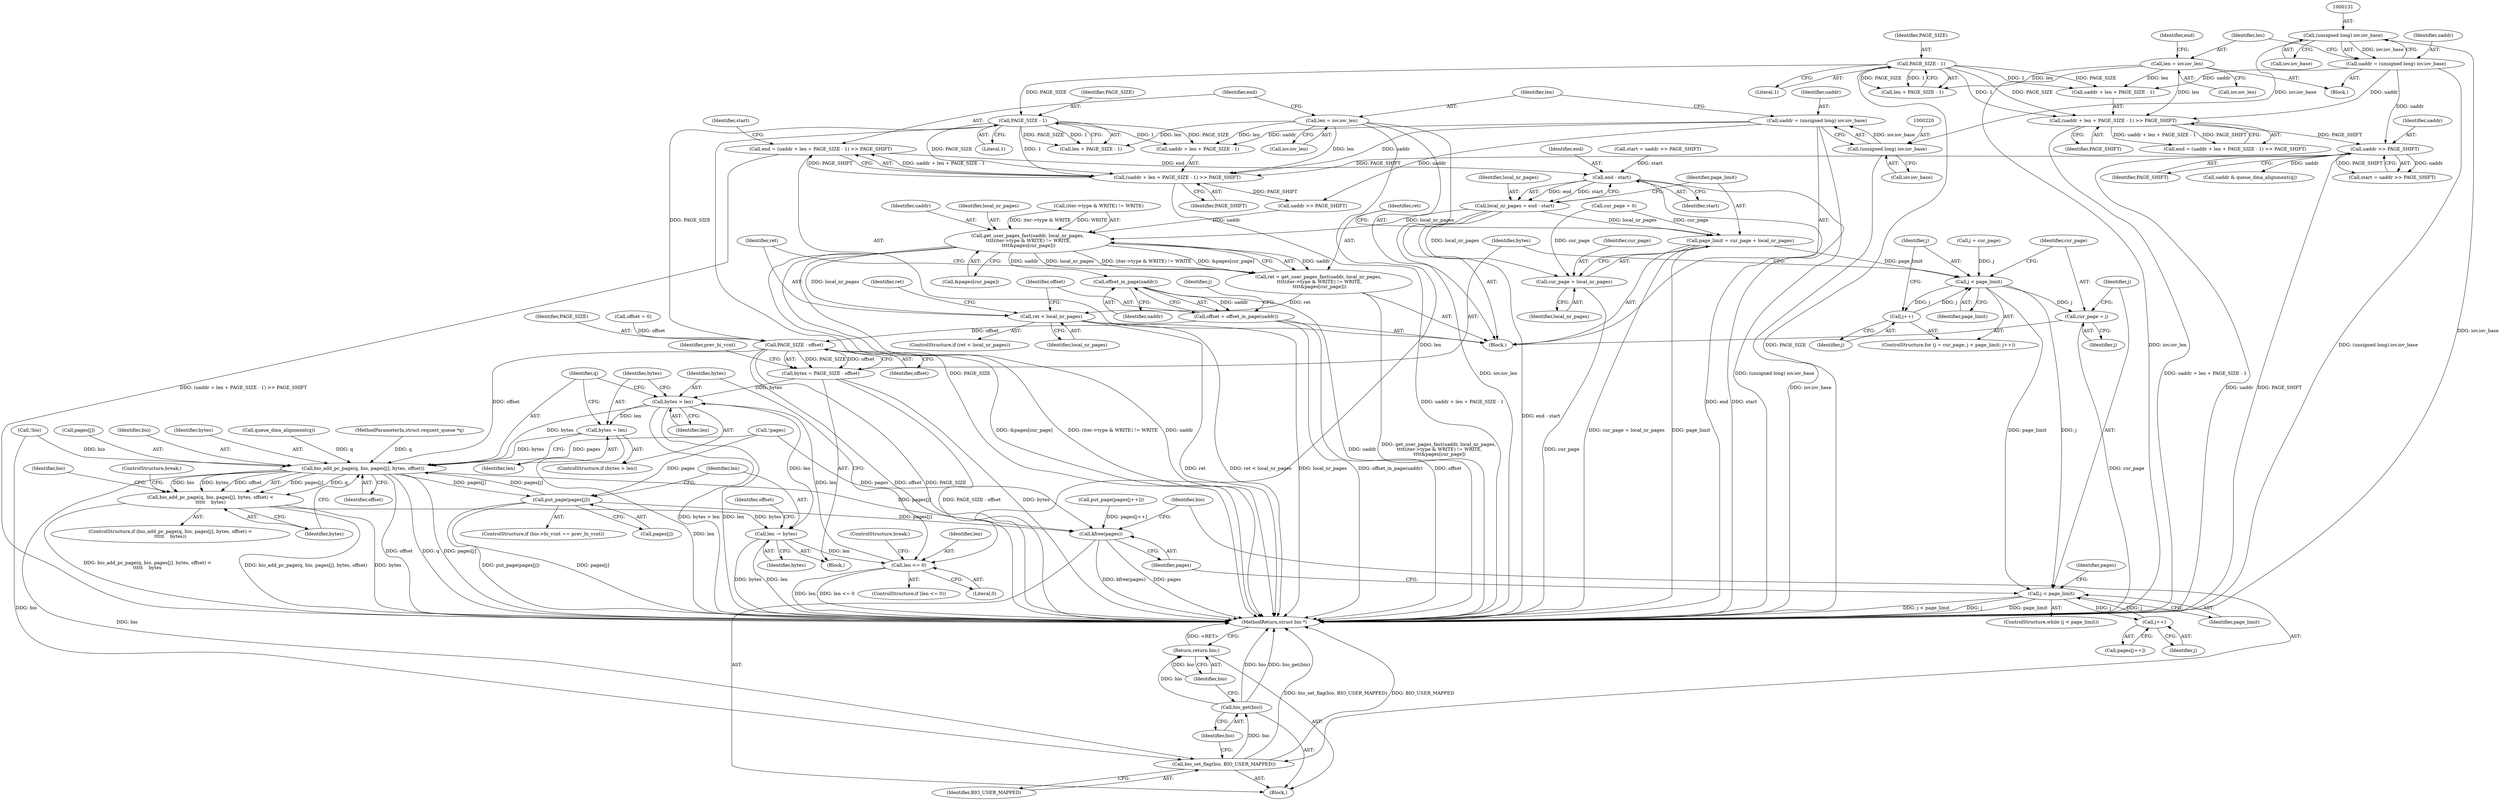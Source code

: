 digraph "1_linux_2b04e8f6bbb196cab4b232af0f8d48ff2c7a8058@integer" {
"1000231" [label="(Call,end = (uaddr + len + PAGE_SIZE - 1) >> PAGE_SHIFT)"];
"1000233" [label="(Call,(uaddr + len + PAGE_SIZE - 1) >> PAGE_SHIFT)"];
"1000217" [label="(Call,uaddr = (unsigned long) iov.iov_base)"];
"1000219" [label="(Call,(unsigned long) iov.iov_base)"];
"1000130" [label="(Call,(unsigned long) iov.iov_base)"];
"1000225" [label="(Call,len = iov.iov_len)"];
"1000238" [label="(Call,PAGE_SIZE - 1)"];
"1000149" [label="(Call,PAGE_SIZE - 1)"];
"1000156" [label="(Call,uaddr >> PAGE_SHIFT)"];
"1000128" [label="(Call,uaddr = (unsigned long) iov.iov_base)"];
"1000144" [label="(Call,(uaddr + len + PAGE_SIZE - 1) >> PAGE_SHIFT)"];
"1000136" [label="(Call,len = iov.iov_len)"];
"1000251" [label="(Call,end - start)"];
"1000249" [label="(Call,local_nr_pages = end - start)"];
"1000255" [label="(Call,page_limit = cur_page + local_nr_pages)"];
"1000294" [label="(Call,j < page_limit)"];
"1000297" [label="(Call,j++)"];
"1000352" [label="(Call,cur_page = j)"];
"1000356" [label="(Call,j < page_limit)"];
"1000362" [label="(Call,j++)"];
"1000257" [label="(Call,cur_page + local_nr_pages)"];
"1000262" [label="(Call,get_user_pages_fast(uaddr, local_nr_pages,\n \t\t\t\t(iter->type & WRITE) != WRITE,\n \t\t\t\t&pages[cur_page]))"];
"1000260" [label="(Call,ret = get_user_pages_fast(uaddr, local_nr_pages,\n \t\t\t\t(iter->type & WRITE) != WRITE,\n \t\t\t\t&pages[cur_page]))"];
"1000277" [label="(Call,ret < local_nr_pages)"];
"1000288" [label="(Call,offset_in_page(uaddr))"];
"1000286" [label="(Call,offset = offset_in_page(uaddr))"];
"1000303" [label="(Call,PAGE_SIZE - offset)"];
"1000301" [label="(Call,bytes = PAGE_SIZE - offset)"];
"1000318" [label="(Call,bytes > len)"];
"1000321" [label="(Call,bytes = len)"];
"1000326" [label="(Call,bio_add_pc_page(q, bio, pages[j], bytes, offset))"];
"1000325" [label="(Call,bio_add_pc_page(q, bio, pages[j], bytes, offset) <\n\t\t\t\t\t    bytes)"];
"1000346" [label="(Call,len -= bytes)"];
"1000313" [label="(Call,len <= 0)"];
"1000342" [label="(Call,put_page(pages[j]))"];
"1000364" [label="(Call,kfree(pages))"];
"1000366" [label="(Call,bio_set_flag(bio, BIO_USER_MAPPED))"];
"1000369" [label="(Call,bio_get(bio))"];
"1000371" [label="(Return,return bio;)"];
"1000292" [label="(Identifier,j)"];
"1000326" [label="(Call,bio_add_pc_page(q, bio, pages[j], bytes, offset))"];
"1000243" [label="(Call,start = uaddr >> PAGE_SHIFT)"];
"1000128" [label="(Call,uaddr = (unsigned long) iov.iov_base)"];
"1000349" [label="(Call,offset = 0)"];
"1000258" [label="(Identifier,cur_page)"];
"1000315" [label="(Literal,0)"];
"1000151" [label="(Literal,1)"];
"1000362" [label="(Call,j++)"];
"1000257" [label="(Call,cur_page + local_nr_pages)"];
"1000232" [label="(Identifier,end)"];
"1000314" [label="(Identifier,len)"];
"1000137" [label="(Identifier,len)"];
"1000212" [label="(Call,!pages)"];
"1000301" [label="(Call,bytes = PAGE_SIZE - offset)"];
"1000277" [label="(Call,ret < local_nr_pages)"];
"1000219" [label="(Call,(unsigned long) iov.iov_base)"];
"1000156" [label="(Call,uaddr >> PAGE_SHIFT)"];
"1000290" [label="(ControlStructure,for (j = cur_page; j < page_limit; j++))"];
"1000346" [label="(Call,len -= bytes)"];
"1000217" [label="(Call,uaddr = (unsigned long) iov.iov_base)"];
"1000402" [label="(MethodReturn,struct bio *)"];
"1000240" [label="(Literal,1)"];
"1000265" [label="(Call,(iter->type & WRITE) != WRITE)"];
"1000304" [label="(Identifier,PAGE_SIZE)"];
"1000233" [label="(Call,(uaddr + len + PAGE_SIZE - 1) >> PAGE_SHIFT)"];
"1000241" [label="(Identifier,PAGE_SHIFT)"];
"1000154" [label="(Call,start = uaddr >> PAGE_SHIFT)"];
"1000132" [label="(Call,iov.iov_base)"];
"1000313" [label="(Call,len <= 0)"];
"1000145" [label="(Call,uaddr + len + PAGE_SIZE - 1)"];
"1000234" [label="(Call,uaddr + len + PAGE_SIZE - 1)"];
"1000356" [label="(Call,j < page_limit)"];
"1000328" [label="(Identifier,bio)"];
"1000352" [label="(Call,cur_page = j)"];
"1000236" [label="(Call,len + PAGE_SIZE - 1)"];
"1000227" [label="(Call,iov.iov_len)"];
"1000144" [label="(Call,(uaddr + len + PAGE_SIZE - 1) >> PAGE_SHIFT)"];
"1000325" [label="(Call,bio_add_pc_page(q, bio, pages[j], bytes, offset) <\n\t\t\t\t\t    bytes)"];
"1000126" [label="(Block,)"];
"1000287" [label="(Identifier,offset)"];
"1000321" [label="(Call,bytes = len)"];
"1000319" [label="(Identifier,bytes)"];
"1000334" [label="(Identifier,bytes)"];
"1000335" [label="(ControlStructure,break;)"];
"1000367" [label="(Identifier,bio)"];
"1000143" [label="(Identifier,end)"];
"1000252" [label="(Identifier,end)"];
"1000256" [label="(Identifier,page_limit)"];
"1000297" [label="(Call,j++)"];
"1000215" [label="(Block,)"];
"1000291" [label="(Call,j = cur_page)"];
"1000371" [label="(Return,return bio;)"];
"1000323" [label="(Identifier,len)"];
"1000251" [label="(Call,end - start)"];
"1000142" [label="(Call,end = (uaddr + len + PAGE_SIZE - 1) >> PAGE_SHIFT)"];
"1000119" [label="(Call,cur_page = 0)"];
"1000136" [label="(Call,len = iov.iov_len)"];
"1000308" [label="(Identifier,prev_bi_vcnt)"];
"1000264" [label="(Identifier,local_nr_pages)"];
"1000245" [label="(Call,uaddr >> PAGE_SHIFT)"];
"1000149" [label="(Call,PAGE_SIZE - 1)"];
"1000244" [label="(Identifier,start)"];
"1000272" [label="(Call,&pages[cur_page])"];
"1000226" [label="(Identifier,len)"];
"1000365" [label="(Identifier,pages)"];
"1000263" [label="(Identifier,uaddr)"];
"1000288" [label="(Call,offset_in_page(uaddr))"];
"1000343" [label="(Call,pages[j])"];
"1000260" [label="(Call,ret = get_user_pages_fast(uaddr, local_nr_pages,\n \t\t\t\t(iter->type & WRITE) != WRITE,\n \t\t\t\t&pages[cur_page]))"];
"1000231" [label="(Call,end = (uaddr + len + PAGE_SIZE - 1) >> PAGE_SHIFT)"];
"1000361" [label="(Identifier,pages)"];
"1000318" [label="(Call,bytes > len)"];
"1000296" [label="(Identifier,page_limit)"];
"1000279" [label="(Identifier,local_nr_pages)"];
"1000348" [label="(Identifier,bytes)"];
"1000175" [label="(Call,queue_dma_alignment(q))"];
"1000250" [label="(Identifier,local_nr_pages)"];
"1000370" [label="(Identifier,bio)"];
"1000294" [label="(Call,j < page_limit)"];
"1000130" [label="(Call,(unsigned long) iov.iov_base)"];
"1000360" [label="(Call,pages[j++])"];
"1000372" [label="(Identifier,bio)"];
"1000249" [label="(Call,local_nr_pages = end - start)"];
"1000303" [label="(Call,PAGE_SIZE - offset)"];
"1000157" [label="(Identifier,uaddr)"];
"1000110" [label="(Block,)"];
"1000305" [label="(Identifier,offset)"];
"1000359" [label="(Call,put_page(pages[j++]))"];
"1000147" [label="(Call,len + PAGE_SIZE - 1)"];
"1000354" [label="(Identifier,j)"];
"1000289" [label="(Identifier,uaddr)"];
"1000299" [label="(Block,)"];
"1000320" [label="(Identifier,len)"];
"1000107" [label="(MethodParameterIn,struct request_queue *q)"];
"1000282" [label="(Identifier,ret)"];
"1000347" [label="(Identifier,len)"];
"1000329" [label="(Call,pages[j])"];
"1000253" [label="(Identifier,start)"];
"1000358" [label="(Identifier,page_limit)"];
"1000368" [label="(Identifier,BIO_USER_MAPPED)"];
"1000152" [label="(Identifier,PAGE_SHIFT)"];
"1000276" [label="(ControlStructure,if (ret < local_nr_pages))"];
"1000317" [label="(ControlStructure,if (bytes > len))"];
"1000150" [label="(Identifier,PAGE_SIZE)"];
"1000336" [label="(ControlStructure,if (bio->bi_vcnt == prev_bi_vcnt))"];
"1000259" [label="(Identifier,local_nr_pages)"];
"1000158" [label="(Identifier,PAGE_SHIFT)"];
"1000262" [label="(Call,get_user_pages_fast(uaddr, local_nr_pages,\n \t\t\t\t(iter->type & WRITE) != WRITE,\n \t\t\t\t&pages[cur_page]))"];
"1000342" [label="(Call,put_page(pages[j]))"];
"1000324" [label="(ControlStructure,if (bio_add_pc_page(q, bio, pages[j], bytes, offset) <\n\t\t\t\t\t    bytes))"];
"1000364" [label="(Call,kfree(pages))"];
"1000369" [label="(Call,bio_get(bio))"];
"1000278" [label="(Identifier,ret)"];
"1000327" [label="(Identifier,q)"];
"1000355" [label="(ControlStructure,while (j < page_limit))"];
"1000316" [label="(ControlStructure,break;)"];
"1000221" [label="(Call,iov.iov_base)"];
"1000194" [label="(Call,!bio)"];
"1000332" [label="(Identifier,bytes)"];
"1000225" [label="(Call,len = iov.iov_len)"];
"1000295" [label="(Identifier,j)"];
"1000286" [label="(Call,offset = offset_in_page(uaddr))"];
"1000353" [label="(Identifier,cur_page)"];
"1000138" [label="(Call,iov.iov_len)"];
"1000298" [label="(Identifier,j)"];
"1000312" [label="(ControlStructure,if (len <= 0))"];
"1000129" [label="(Identifier,uaddr)"];
"1000255" [label="(Call,page_limit = cur_page + local_nr_pages)"];
"1000322" [label="(Identifier,bytes)"];
"1000350" [label="(Identifier,offset)"];
"1000238" [label="(Call,PAGE_SIZE - 1)"];
"1000261" [label="(Identifier,ret)"];
"1000357" [label="(Identifier,j)"];
"1000218" [label="(Identifier,uaddr)"];
"1000173" [label="(Call,uaddr & queue_dma_alignment(q))"];
"1000333" [label="(Identifier,offset)"];
"1000339" [label="(Identifier,bio)"];
"1000363" [label="(Identifier,j)"];
"1000302" [label="(Identifier,bytes)"];
"1000239" [label="(Identifier,PAGE_SIZE)"];
"1000366" [label="(Call,bio_set_flag(bio, BIO_USER_MAPPED))"];
"1000231" -> "1000215"  [label="AST: "];
"1000231" -> "1000233"  [label="CFG: "];
"1000232" -> "1000231"  [label="AST: "];
"1000233" -> "1000231"  [label="AST: "];
"1000244" -> "1000231"  [label="CFG: "];
"1000231" -> "1000402"  [label="DDG: (uaddr + len + PAGE_SIZE - 1) >> PAGE_SHIFT"];
"1000233" -> "1000231"  [label="DDG: uaddr + len + PAGE_SIZE - 1"];
"1000233" -> "1000231"  [label="DDG: PAGE_SHIFT"];
"1000231" -> "1000251"  [label="DDG: end"];
"1000233" -> "1000241"  [label="CFG: "];
"1000234" -> "1000233"  [label="AST: "];
"1000241" -> "1000233"  [label="AST: "];
"1000233" -> "1000402"  [label="DDG: uaddr + len + PAGE_SIZE - 1"];
"1000217" -> "1000233"  [label="DDG: uaddr"];
"1000225" -> "1000233"  [label="DDG: len"];
"1000238" -> "1000233"  [label="DDG: PAGE_SIZE"];
"1000238" -> "1000233"  [label="DDG: 1"];
"1000156" -> "1000233"  [label="DDG: PAGE_SHIFT"];
"1000233" -> "1000245"  [label="DDG: PAGE_SHIFT"];
"1000217" -> "1000215"  [label="AST: "];
"1000217" -> "1000219"  [label="CFG: "];
"1000218" -> "1000217"  [label="AST: "];
"1000219" -> "1000217"  [label="AST: "];
"1000226" -> "1000217"  [label="CFG: "];
"1000217" -> "1000402"  [label="DDG: (unsigned long) iov.iov_base"];
"1000219" -> "1000217"  [label="DDG: iov.iov_base"];
"1000217" -> "1000234"  [label="DDG: uaddr"];
"1000217" -> "1000245"  [label="DDG: uaddr"];
"1000219" -> "1000221"  [label="CFG: "];
"1000220" -> "1000219"  [label="AST: "];
"1000221" -> "1000219"  [label="AST: "];
"1000219" -> "1000402"  [label="DDG: iov.iov_base"];
"1000130" -> "1000219"  [label="DDG: iov.iov_base"];
"1000130" -> "1000128"  [label="AST: "];
"1000130" -> "1000132"  [label="CFG: "];
"1000131" -> "1000130"  [label="AST: "];
"1000132" -> "1000130"  [label="AST: "];
"1000128" -> "1000130"  [label="CFG: "];
"1000130" -> "1000402"  [label="DDG: iov.iov_base"];
"1000130" -> "1000128"  [label="DDG: iov.iov_base"];
"1000225" -> "1000215"  [label="AST: "];
"1000225" -> "1000227"  [label="CFG: "];
"1000226" -> "1000225"  [label="AST: "];
"1000227" -> "1000225"  [label="AST: "];
"1000232" -> "1000225"  [label="CFG: "];
"1000225" -> "1000402"  [label="DDG: iov.iov_len"];
"1000225" -> "1000234"  [label="DDG: len"];
"1000225" -> "1000236"  [label="DDG: len"];
"1000225" -> "1000313"  [label="DDG: len"];
"1000238" -> "1000236"  [label="AST: "];
"1000238" -> "1000240"  [label="CFG: "];
"1000239" -> "1000238"  [label="AST: "];
"1000240" -> "1000238"  [label="AST: "];
"1000236" -> "1000238"  [label="CFG: "];
"1000238" -> "1000402"  [label="DDG: PAGE_SIZE"];
"1000238" -> "1000234"  [label="DDG: PAGE_SIZE"];
"1000238" -> "1000234"  [label="DDG: 1"];
"1000238" -> "1000236"  [label="DDG: PAGE_SIZE"];
"1000238" -> "1000236"  [label="DDG: 1"];
"1000149" -> "1000238"  [label="DDG: PAGE_SIZE"];
"1000238" -> "1000303"  [label="DDG: PAGE_SIZE"];
"1000149" -> "1000147"  [label="AST: "];
"1000149" -> "1000151"  [label="CFG: "];
"1000150" -> "1000149"  [label="AST: "];
"1000151" -> "1000149"  [label="AST: "];
"1000147" -> "1000149"  [label="CFG: "];
"1000149" -> "1000402"  [label="DDG: PAGE_SIZE"];
"1000149" -> "1000144"  [label="DDG: PAGE_SIZE"];
"1000149" -> "1000144"  [label="DDG: 1"];
"1000149" -> "1000145"  [label="DDG: PAGE_SIZE"];
"1000149" -> "1000145"  [label="DDG: 1"];
"1000149" -> "1000147"  [label="DDG: PAGE_SIZE"];
"1000149" -> "1000147"  [label="DDG: 1"];
"1000156" -> "1000154"  [label="AST: "];
"1000156" -> "1000158"  [label="CFG: "];
"1000157" -> "1000156"  [label="AST: "];
"1000158" -> "1000156"  [label="AST: "];
"1000154" -> "1000156"  [label="CFG: "];
"1000156" -> "1000402"  [label="DDG: uaddr"];
"1000156" -> "1000402"  [label="DDG: PAGE_SHIFT"];
"1000156" -> "1000154"  [label="DDG: uaddr"];
"1000156" -> "1000154"  [label="DDG: PAGE_SHIFT"];
"1000128" -> "1000156"  [label="DDG: uaddr"];
"1000144" -> "1000156"  [label="DDG: PAGE_SHIFT"];
"1000156" -> "1000173"  [label="DDG: uaddr"];
"1000128" -> "1000126"  [label="AST: "];
"1000129" -> "1000128"  [label="AST: "];
"1000137" -> "1000128"  [label="CFG: "];
"1000128" -> "1000402"  [label="DDG: (unsigned long) iov.iov_base"];
"1000128" -> "1000144"  [label="DDG: uaddr"];
"1000128" -> "1000145"  [label="DDG: uaddr"];
"1000144" -> "1000142"  [label="AST: "];
"1000144" -> "1000152"  [label="CFG: "];
"1000145" -> "1000144"  [label="AST: "];
"1000152" -> "1000144"  [label="AST: "];
"1000142" -> "1000144"  [label="CFG: "];
"1000144" -> "1000402"  [label="DDG: uaddr + len + PAGE_SIZE - 1"];
"1000144" -> "1000142"  [label="DDG: uaddr + len + PAGE_SIZE - 1"];
"1000144" -> "1000142"  [label="DDG: PAGE_SHIFT"];
"1000136" -> "1000144"  [label="DDG: len"];
"1000136" -> "1000126"  [label="AST: "];
"1000136" -> "1000138"  [label="CFG: "];
"1000137" -> "1000136"  [label="AST: "];
"1000138" -> "1000136"  [label="AST: "];
"1000143" -> "1000136"  [label="CFG: "];
"1000136" -> "1000402"  [label="DDG: iov.iov_len"];
"1000136" -> "1000145"  [label="DDG: len"];
"1000136" -> "1000147"  [label="DDG: len"];
"1000251" -> "1000249"  [label="AST: "];
"1000251" -> "1000253"  [label="CFG: "];
"1000252" -> "1000251"  [label="AST: "];
"1000253" -> "1000251"  [label="AST: "];
"1000249" -> "1000251"  [label="CFG: "];
"1000251" -> "1000402"  [label="DDG: start"];
"1000251" -> "1000402"  [label="DDG: end"];
"1000251" -> "1000249"  [label="DDG: end"];
"1000251" -> "1000249"  [label="DDG: start"];
"1000243" -> "1000251"  [label="DDG: start"];
"1000249" -> "1000215"  [label="AST: "];
"1000250" -> "1000249"  [label="AST: "];
"1000256" -> "1000249"  [label="CFG: "];
"1000249" -> "1000402"  [label="DDG: end - start"];
"1000249" -> "1000255"  [label="DDG: local_nr_pages"];
"1000249" -> "1000257"  [label="DDG: local_nr_pages"];
"1000249" -> "1000262"  [label="DDG: local_nr_pages"];
"1000255" -> "1000215"  [label="AST: "];
"1000255" -> "1000257"  [label="CFG: "];
"1000256" -> "1000255"  [label="AST: "];
"1000257" -> "1000255"  [label="AST: "];
"1000261" -> "1000255"  [label="CFG: "];
"1000255" -> "1000402"  [label="DDG: cur_page + local_nr_pages"];
"1000255" -> "1000402"  [label="DDG: page_limit"];
"1000119" -> "1000255"  [label="DDG: cur_page"];
"1000255" -> "1000294"  [label="DDG: page_limit"];
"1000294" -> "1000290"  [label="AST: "];
"1000294" -> "1000296"  [label="CFG: "];
"1000295" -> "1000294"  [label="AST: "];
"1000296" -> "1000294"  [label="AST: "];
"1000302" -> "1000294"  [label="CFG: "];
"1000353" -> "1000294"  [label="CFG: "];
"1000297" -> "1000294"  [label="DDG: j"];
"1000291" -> "1000294"  [label="DDG: j"];
"1000294" -> "1000297"  [label="DDG: j"];
"1000294" -> "1000352"  [label="DDG: j"];
"1000294" -> "1000356"  [label="DDG: j"];
"1000294" -> "1000356"  [label="DDG: page_limit"];
"1000297" -> "1000290"  [label="AST: "];
"1000297" -> "1000298"  [label="CFG: "];
"1000298" -> "1000297"  [label="AST: "];
"1000295" -> "1000297"  [label="CFG: "];
"1000352" -> "1000215"  [label="AST: "];
"1000352" -> "1000354"  [label="CFG: "];
"1000353" -> "1000352"  [label="AST: "];
"1000354" -> "1000352"  [label="AST: "];
"1000357" -> "1000352"  [label="CFG: "];
"1000352" -> "1000402"  [label="DDG: cur_page"];
"1000356" -> "1000355"  [label="AST: "];
"1000356" -> "1000358"  [label="CFG: "];
"1000357" -> "1000356"  [label="AST: "];
"1000358" -> "1000356"  [label="AST: "];
"1000361" -> "1000356"  [label="CFG: "];
"1000365" -> "1000356"  [label="CFG: "];
"1000356" -> "1000402"  [label="DDG: j < page_limit"];
"1000356" -> "1000402"  [label="DDG: j"];
"1000356" -> "1000402"  [label="DDG: page_limit"];
"1000362" -> "1000356"  [label="DDG: j"];
"1000356" -> "1000362"  [label="DDG: j"];
"1000362" -> "1000360"  [label="AST: "];
"1000362" -> "1000363"  [label="CFG: "];
"1000363" -> "1000362"  [label="AST: "];
"1000360" -> "1000362"  [label="CFG: "];
"1000257" -> "1000259"  [label="CFG: "];
"1000258" -> "1000257"  [label="AST: "];
"1000259" -> "1000257"  [label="AST: "];
"1000257" -> "1000402"  [label="DDG: cur_page"];
"1000119" -> "1000257"  [label="DDG: cur_page"];
"1000262" -> "1000260"  [label="AST: "];
"1000262" -> "1000272"  [label="CFG: "];
"1000263" -> "1000262"  [label="AST: "];
"1000264" -> "1000262"  [label="AST: "];
"1000265" -> "1000262"  [label="AST: "];
"1000272" -> "1000262"  [label="AST: "];
"1000260" -> "1000262"  [label="CFG: "];
"1000262" -> "1000402"  [label="DDG: (iter->type & WRITE) != WRITE"];
"1000262" -> "1000402"  [label="DDG: uaddr"];
"1000262" -> "1000402"  [label="DDG: &pages[cur_page]"];
"1000262" -> "1000260"  [label="DDG: uaddr"];
"1000262" -> "1000260"  [label="DDG: local_nr_pages"];
"1000262" -> "1000260"  [label="DDG: (iter->type & WRITE) != WRITE"];
"1000262" -> "1000260"  [label="DDG: &pages[cur_page]"];
"1000245" -> "1000262"  [label="DDG: uaddr"];
"1000265" -> "1000262"  [label="DDG: iter->type & WRITE"];
"1000265" -> "1000262"  [label="DDG: WRITE"];
"1000262" -> "1000277"  [label="DDG: local_nr_pages"];
"1000262" -> "1000288"  [label="DDG: uaddr"];
"1000260" -> "1000215"  [label="AST: "];
"1000261" -> "1000260"  [label="AST: "];
"1000278" -> "1000260"  [label="CFG: "];
"1000260" -> "1000402"  [label="DDG: get_user_pages_fast(uaddr, local_nr_pages,\n \t\t\t\t(iter->type & WRITE) != WRITE,\n \t\t\t\t&pages[cur_page])"];
"1000260" -> "1000277"  [label="DDG: ret"];
"1000277" -> "1000276"  [label="AST: "];
"1000277" -> "1000279"  [label="CFG: "];
"1000278" -> "1000277"  [label="AST: "];
"1000279" -> "1000277"  [label="AST: "];
"1000282" -> "1000277"  [label="CFG: "];
"1000287" -> "1000277"  [label="CFG: "];
"1000277" -> "1000402"  [label="DDG: ret"];
"1000277" -> "1000402"  [label="DDG: ret < local_nr_pages"];
"1000277" -> "1000402"  [label="DDG: local_nr_pages"];
"1000288" -> "1000286"  [label="AST: "];
"1000288" -> "1000289"  [label="CFG: "];
"1000289" -> "1000288"  [label="AST: "];
"1000286" -> "1000288"  [label="CFG: "];
"1000288" -> "1000402"  [label="DDG: uaddr"];
"1000288" -> "1000286"  [label="DDG: uaddr"];
"1000286" -> "1000215"  [label="AST: "];
"1000287" -> "1000286"  [label="AST: "];
"1000292" -> "1000286"  [label="CFG: "];
"1000286" -> "1000402"  [label="DDG: offset"];
"1000286" -> "1000402"  [label="DDG: offset_in_page(uaddr)"];
"1000286" -> "1000303"  [label="DDG: offset"];
"1000303" -> "1000301"  [label="AST: "];
"1000303" -> "1000305"  [label="CFG: "];
"1000304" -> "1000303"  [label="AST: "];
"1000305" -> "1000303"  [label="AST: "];
"1000301" -> "1000303"  [label="CFG: "];
"1000303" -> "1000402"  [label="DDG: PAGE_SIZE"];
"1000303" -> "1000402"  [label="DDG: offset"];
"1000303" -> "1000301"  [label="DDG: PAGE_SIZE"];
"1000303" -> "1000301"  [label="DDG: offset"];
"1000349" -> "1000303"  [label="DDG: offset"];
"1000303" -> "1000326"  [label="DDG: offset"];
"1000301" -> "1000299"  [label="AST: "];
"1000302" -> "1000301"  [label="AST: "];
"1000308" -> "1000301"  [label="CFG: "];
"1000301" -> "1000402"  [label="DDG: PAGE_SIZE - offset"];
"1000301" -> "1000402"  [label="DDG: bytes"];
"1000301" -> "1000318"  [label="DDG: bytes"];
"1000318" -> "1000317"  [label="AST: "];
"1000318" -> "1000320"  [label="CFG: "];
"1000319" -> "1000318"  [label="AST: "];
"1000320" -> "1000318"  [label="AST: "];
"1000322" -> "1000318"  [label="CFG: "];
"1000327" -> "1000318"  [label="CFG: "];
"1000318" -> "1000402"  [label="DDG: bytes > len"];
"1000318" -> "1000402"  [label="DDG: len"];
"1000313" -> "1000318"  [label="DDG: len"];
"1000318" -> "1000321"  [label="DDG: len"];
"1000318" -> "1000326"  [label="DDG: bytes"];
"1000318" -> "1000346"  [label="DDG: len"];
"1000321" -> "1000317"  [label="AST: "];
"1000321" -> "1000323"  [label="CFG: "];
"1000322" -> "1000321"  [label="AST: "];
"1000323" -> "1000321"  [label="AST: "];
"1000327" -> "1000321"  [label="CFG: "];
"1000321" -> "1000402"  [label="DDG: len"];
"1000321" -> "1000326"  [label="DDG: bytes"];
"1000326" -> "1000325"  [label="AST: "];
"1000326" -> "1000333"  [label="CFG: "];
"1000327" -> "1000326"  [label="AST: "];
"1000328" -> "1000326"  [label="AST: "];
"1000329" -> "1000326"  [label="AST: "];
"1000332" -> "1000326"  [label="AST: "];
"1000333" -> "1000326"  [label="AST: "];
"1000334" -> "1000326"  [label="CFG: "];
"1000326" -> "1000402"  [label="DDG: offset"];
"1000326" -> "1000402"  [label="DDG: pages[j]"];
"1000326" -> "1000402"  [label="DDG: q"];
"1000326" -> "1000325"  [label="DDG: pages[j]"];
"1000326" -> "1000325"  [label="DDG: q"];
"1000326" -> "1000325"  [label="DDG: bio"];
"1000326" -> "1000325"  [label="DDG: bytes"];
"1000326" -> "1000325"  [label="DDG: offset"];
"1000175" -> "1000326"  [label="DDG: q"];
"1000107" -> "1000326"  [label="DDG: q"];
"1000194" -> "1000326"  [label="DDG: bio"];
"1000342" -> "1000326"  [label="DDG: pages[j]"];
"1000212" -> "1000326"  [label="DDG: pages"];
"1000326" -> "1000342"  [label="DDG: pages[j]"];
"1000326" -> "1000364"  [label="DDG: pages[j]"];
"1000326" -> "1000366"  [label="DDG: bio"];
"1000325" -> "1000324"  [label="AST: "];
"1000325" -> "1000334"  [label="CFG: "];
"1000334" -> "1000325"  [label="AST: "];
"1000335" -> "1000325"  [label="CFG: "];
"1000339" -> "1000325"  [label="CFG: "];
"1000325" -> "1000402"  [label="DDG: bio_add_pc_page(q, bio, pages[j], bytes, offset)"];
"1000325" -> "1000402"  [label="DDG: bytes"];
"1000325" -> "1000402"  [label="DDG: bio_add_pc_page(q, bio, pages[j], bytes, offset) <\n\t\t\t\t\t    bytes"];
"1000325" -> "1000346"  [label="DDG: bytes"];
"1000346" -> "1000299"  [label="AST: "];
"1000346" -> "1000348"  [label="CFG: "];
"1000347" -> "1000346"  [label="AST: "];
"1000348" -> "1000346"  [label="AST: "];
"1000350" -> "1000346"  [label="CFG: "];
"1000346" -> "1000402"  [label="DDG: bytes"];
"1000346" -> "1000402"  [label="DDG: len"];
"1000346" -> "1000313"  [label="DDG: len"];
"1000313" -> "1000312"  [label="AST: "];
"1000313" -> "1000315"  [label="CFG: "];
"1000314" -> "1000313"  [label="AST: "];
"1000315" -> "1000313"  [label="AST: "];
"1000316" -> "1000313"  [label="CFG: "];
"1000319" -> "1000313"  [label="CFG: "];
"1000313" -> "1000402"  [label="DDG: len <= 0"];
"1000313" -> "1000402"  [label="DDG: len"];
"1000342" -> "1000336"  [label="AST: "];
"1000342" -> "1000343"  [label="CFG: "];
"1000343" -> "1000342"  [label="AST: "];
"1000347" -> "1000342"  [label="CFG: "];
"1000342" -> "1000402"  [label="DDG: pages[j]"];
"1000342" -> "1000402"  [label="DDG: put_page(pages[j])"];
"1000212" -> "1000342"  [label="DDG: pages"];
"1000342" -> "1000364"  [label="DDG: pages[j]"];
"1000364" -> "1000110"  [label="AST: "];
"1000364" -> "1000365"  [label="CFG: "];
"1000365" -> "1000364"  [label="AST: "];
"1000367" -> "1000364"  [label="CFG: "];
"1000364" -> "1000402"  [label="DDG: pages"];
"1000364" -> "1000402"  [label="DDG: kfree(pages)"];
"1000359" -> "1000364"  [label="DDG: pages[j++]"];
"1000212" -> "1000364"  [label="DDG: pages"];
"1000366" -> "1000110"  [label="AST: "];
"1000366" -> "1000368"  [label="CFG: "];
"1000367" -> "1000366"  [label="AST: "];
"1000368" -> "1000366"  [label="AST: "];
"1000370" -> "1000366"  [label="CFG: "];
"1000366" -> "1000402"  [label="DDG: BIO_USER_MAPPED"];
"1000366" -> "1000402"  [label="DDG: bio_set_flag(bio, BIO_USER_MAPPED)"];
"1000194" -> "1000366"  [label="DDG: bio"];
"1000366" -> "1000369"  [label="DDG: bio"];
"1000369" -> "1000110"  [label="AST: "];
"1000369" -> "1000370"  [label="CFG: "];
"1000370" -> "1000369"  [label="AST: "];
"1000372" -> "1000369"  [label="CFG: "];
"1000369" -> "1000402"  [label="DDG: bio_get(bio)"];
"1000369" -> "1000402"  [label="DDG: bio"];
"1000369" -> "1000371"  [label="DDG: bio"];
"1000371" -> "1000110"  [label="AST: "];
"1000371" -> "1000372"  [label="CFG: "];
"1000372" -> "1000371"  [label="AST: "];
"1000402" -> "1000371"  [label="CFG: "];
"1000371" -> "1000402"  [label="DDG: <RET>"];
"1000372" -> "1000371"  [label="DDG: bio"];
}
